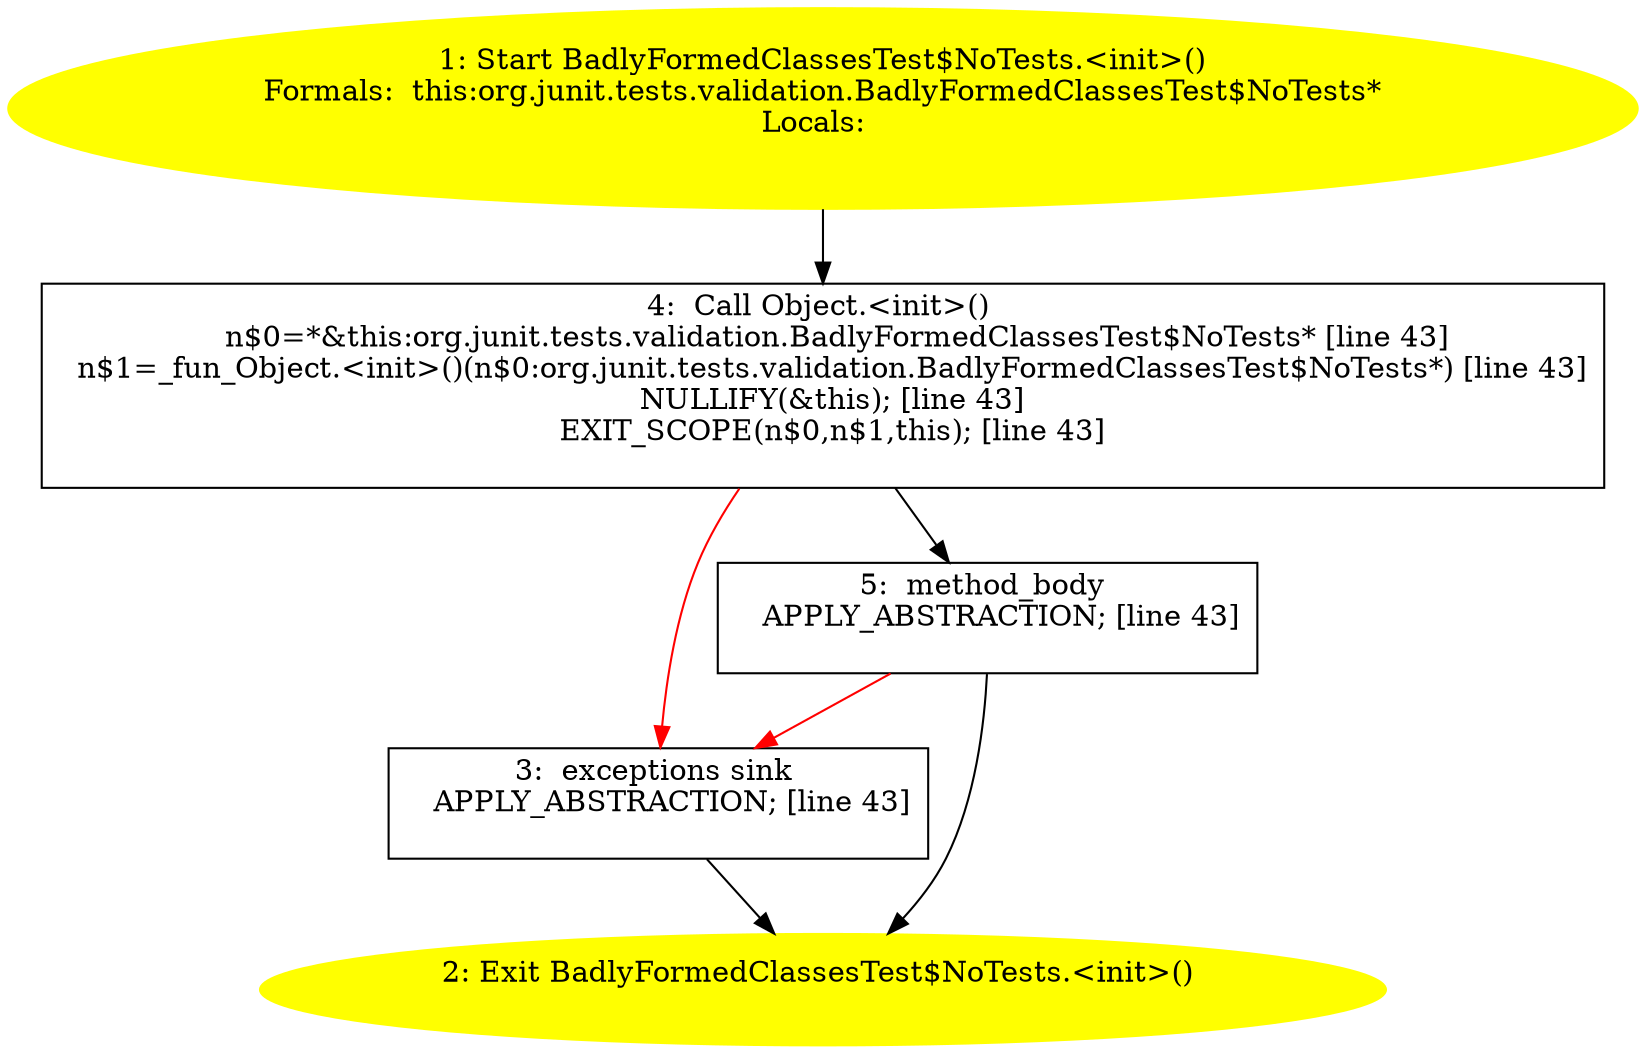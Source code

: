 /* @generated */
digraph cfg {
"org.junit.tests.validation.BadlyFormedClassesTest$NoTests.<init>().affe6fb1254c752f5a1287b6de435802_1" [label="1: Start BadlyFormedClassesTest$NoTests.<init>()\nFormals:  this:org.junit.tests.validation.BadlyFormedClassesTest$NoTests*\nLocals:  \n  " color=yellow style=filled]
	

	 "org.junit.tests.validation.BadlyFormedClassesTest$NoTests.<init>().affe6fb1254c752f5a1287b6de435802_1" -> "org.junit.tests.validation.BadlyFormedClassesTest$NoTests.<init>().affe6fb1254c752f5a1287b6de435802_4" ;
"org.junit.tests.validation.BadlyFormedClassesTest$NoTests.<init>().affe6fb1254c752f5a1287b6de435802_2" [label="2: Exit BadlyFormedClassesTest$NoTests.<init>() \n  " color=yellow style=filled]
	

"org.junit.tests.validation.BadlyFormedClassesTest$NoTests.<init>().affe6fb1254c752f5a1287b6de435802_3" [label="3:  exceptions sink \n   APPLY_ABSTRACTION; [line 43]\n " shape="box"]
	

	 "org.junit.tests.validation.BadlyFormedClassesTest$NoTests.<init>().affe6fb1254c752f5a1287b6de435802_3" -> "org.junit.tests.validation.BadlyFormedClassesTest$NoTests.<init>().affe6fb1254c752f5a1287b6de435802_2" ;
"org.junit.tests.validation.BadlyFormedClassesTest$NoTests.<init>().affe6fb1254c752f5a1287b6de435802_4" [label="4:  Call Object.<init>() \n   n$0=*&this:org.junit.tests.validation.BadlyFormedClassesTest$NoTests* [line 43]\n  n$1=_fun_Object.<init>()(n$0:org.junit.tests.validation.BadlyFormedClassesTest$NoTests*) [line 43]\n  NULLIFY(&this); [line 43]\n  EXIT_SCOPE(n$0,n$1,this); [line 43]\n " shape="box"]
	

	 "org.junit.tests.validation.BadlyFormedClassesTest$NoTests.<init>().affe6fb1254c752f5a1287b6de435802_4" -> "org.junit.tests.validation.BadlyFormedClassesTest$NoTests.<init>().affe6fb1254c752f5a1287b6de435802_5" ;
	 "org.junit.tests.validation.BadlyFormedClassesTest$NoTests.<init>().affe6fb1254c752f5a1287b6de435802_4" -> "org.junit.tests.validation.BadlyFormedClassesTest$NoTests.<init>().affe6fb1254c752f5a1287b6de435802_3" [color="red" ];
"org.junit.tests.validation.BadlyFormedClassesTest$NoTests.<init>().affe6fb1254c752f5a1287b6de435802_5" [label="5:  method_body \n   APPLY_ABSTRACTION; [line 43]\n " shape="box"]
	

	 "org.junit.tests.validation.BadlyFormedClassesTest$NoTests.<init>().affe6fb1254c752f5a1287b6de435802_5" -> "org.junit.tests.validation.BadlyFormedClassesTest$NoTests.<init>().affe6fb1254c752f5a1287b6de435802_2" ;
	 "org.junit.tests.validation.BadlyFormedClassesTest$NoTests.<init>().affe6fb1254c752f5a1287b6de435802_5" -> "org.junit.tests.validation.BadlyFormedClassesTest$NoTests.<init>().affe6fb1254c752f5a1287b6de435802_3" [color="red" ];
}
